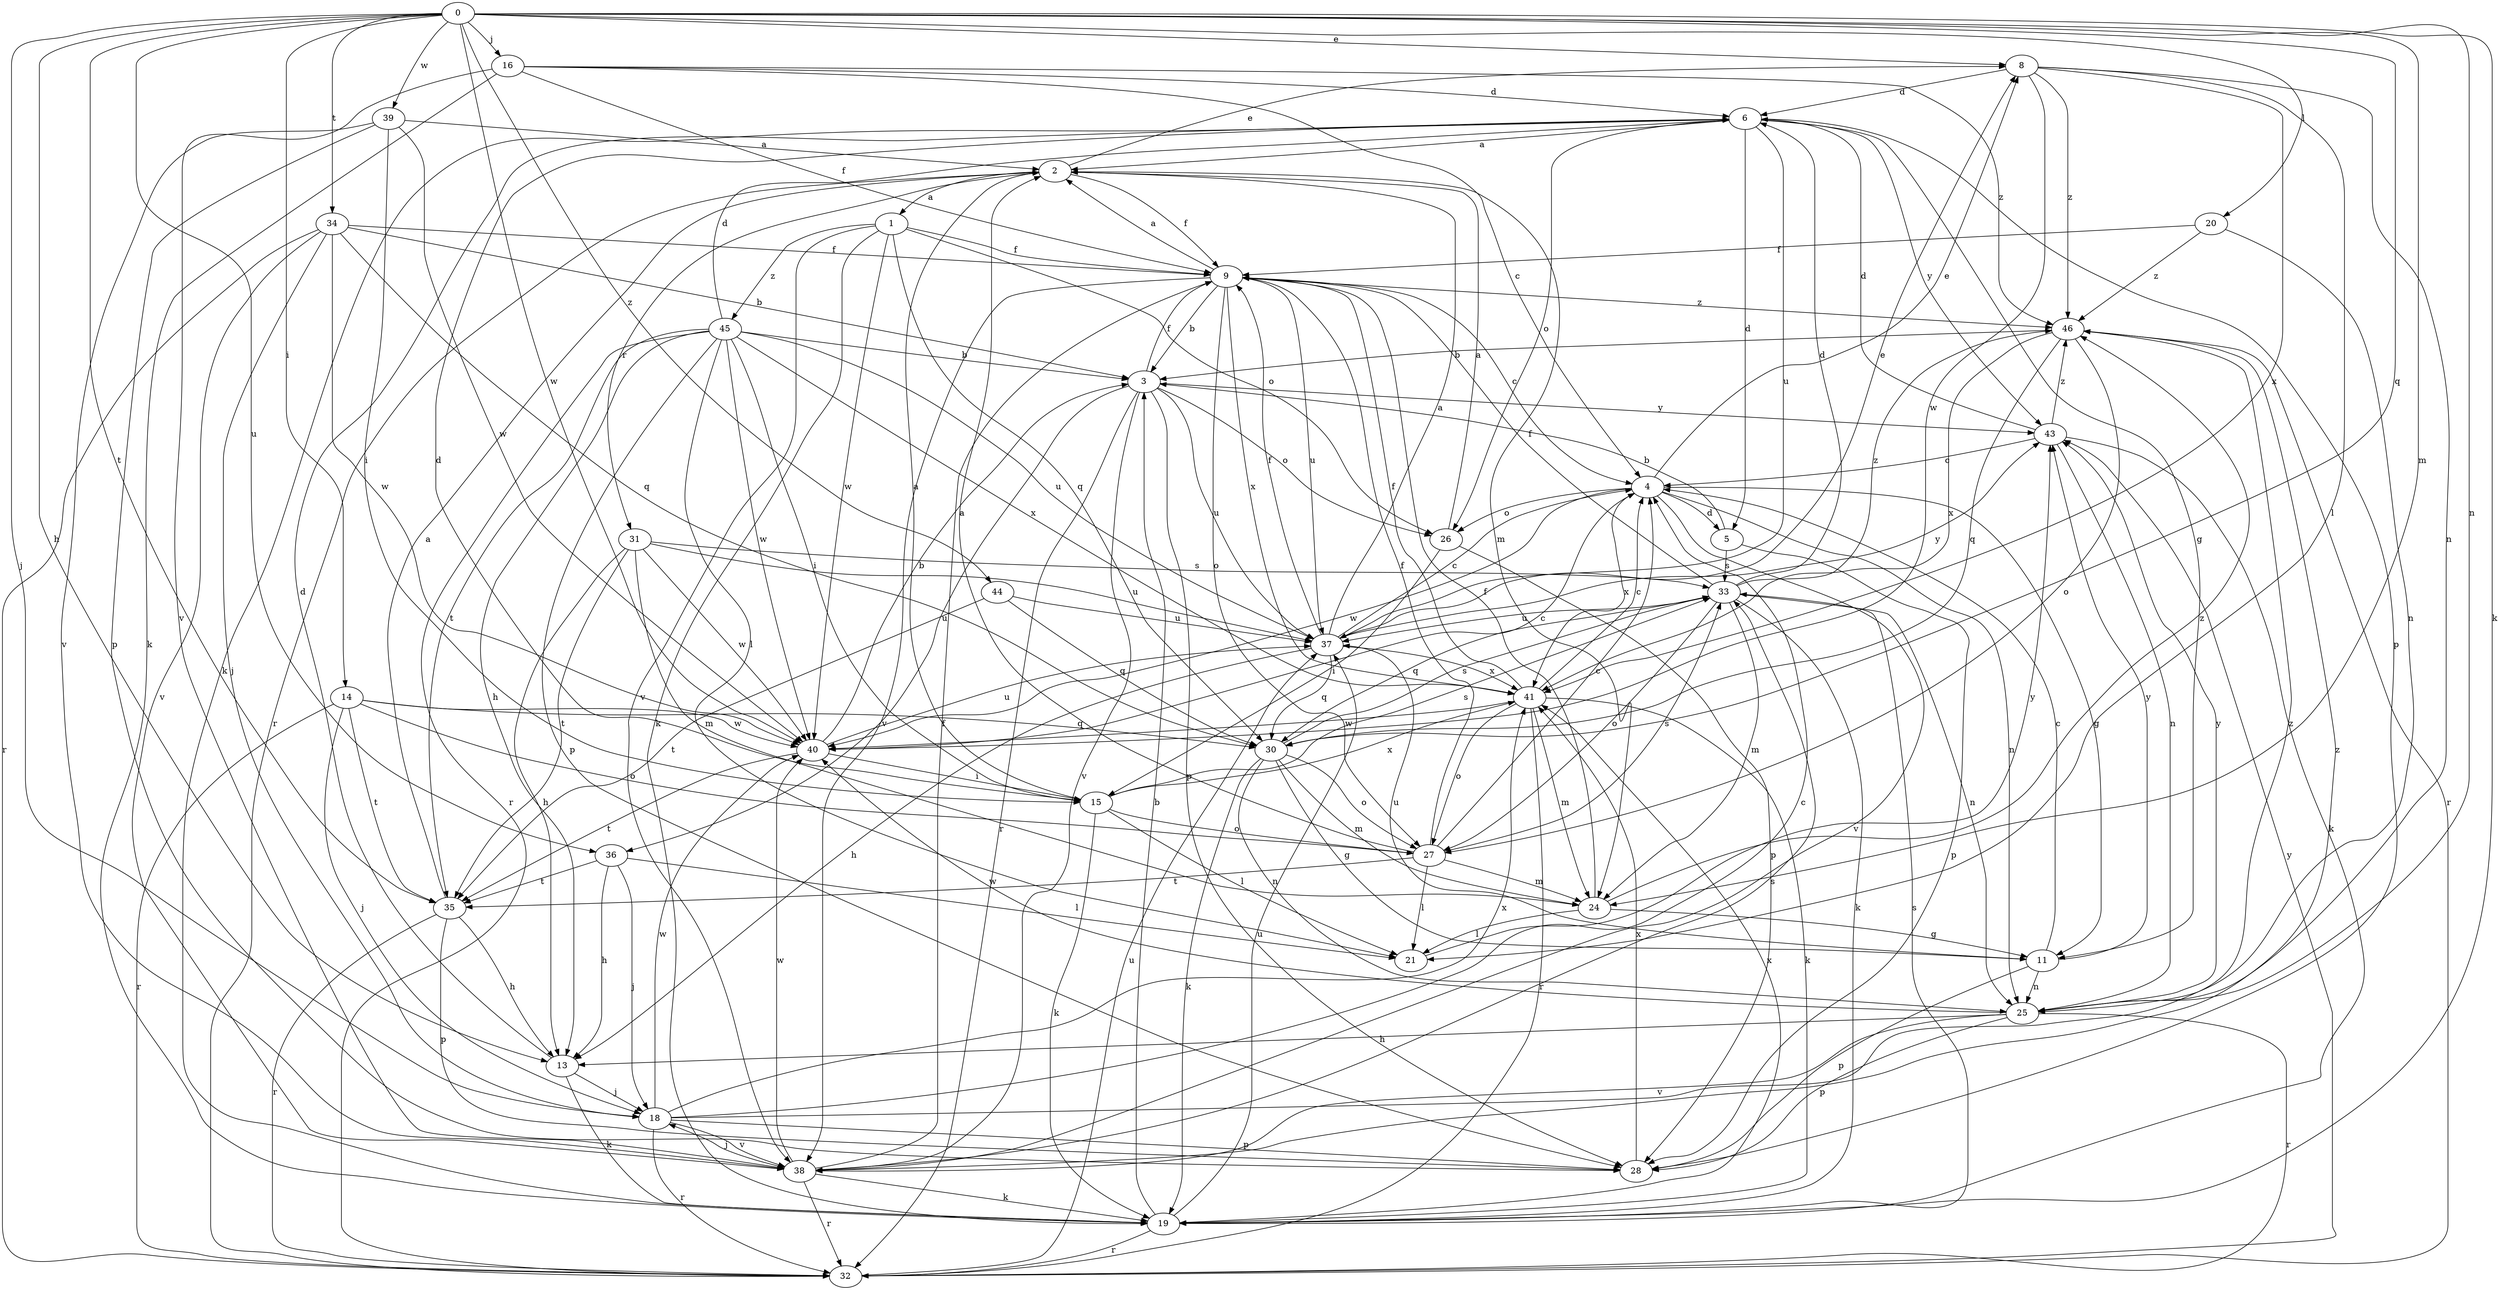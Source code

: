 strict digraph  {
0;
1;
2;
3;
4;
5;
6;
8;
9;
11;
13;
14;
15;
16;
18;
19;
20;
21;
24;
25;
26;
27;
28;
30;
31;
32;
33;
34;
35;
36;
37;
38;
39;
40;
41;
43;
44;
45;
46;
0 -> 8  [label=e];
0 -> 13  [label=h];
0 -> 14  [label=i];
0 -> 16  [label=j];
0 -> 18  [label=j];
0 -> 19  [label=k];
0 -> 20  [label=l];
0 -> 24  [label=m];
0 -> 25  [label=n];
0 -> 30  [label=q];
0 -> 34  [label=t];
0 -> 35  [label=t];
0 -> 36  [label=u];
0 -> 39  [label=w];
0 -> 40  [label=w];
0 -> 44  [label=z];
1 -> 9  [label=f];
1 -> 19  [label=k];
1 -> 26  [label=o];
1 -> 30  [label=q];
1 -> 38  [label=v];
1 -> 40  [label=w];
1 -> 45  [label=z];
2 -> 1  [label=a];
2 -> 8  [label=e];
2 -> 9  [label=f];
2 -> 24  [label=m];
2 -> 31  [label=r];
2 -> 32  [label=r];
3 -> 9  [label=f];
3 -> 26  [label=o];
3 -> 28  [label=p];
3 -> 32  [label=r];
3 -> 36  [label=u];
3 -> 37  [label=u];
3 -> 38  [label=v];
3 -> 43  [label=y];
4 -> 5  [label=d];
4 -> 8  [label=e];
4 -> 11  [label=g];
4 -> 25  [label=n];
4 -> 26  [label=o];
4 -> 38  [label=v];
4 -> 40  [label=w];
4 -> 41  [label=x];
5 -> 3  [label=b];
5 -> 28  [label=p];
5 -> 33  [label=s];
6 -> 2  [label=a];
6 -> 5  [label=d];
6 -> 11  [label=g];
6 -> 19  [label=k];
6 -> 26  [label=o];
6 -> 28  [label=p];
6 -> 37  [label=u];
6 -> 43  [label=y];
8 -> 6  [label=d];
8 -> 21  [label=l];
8 -> 25  [label=n];
8 -> 40  [label=w];
8 -> 41  [label=x];
8 -> 46  [label=z];
9 -> 2  [label=a];
9 -> 3  [label=b];
9 -> 4  [label=c];
9 -> 27  [label=o];
9 -> 37  [label=u];
9 -> 38  [label=v];
9 -> 41  [label=x];
9 -> 46  [label=z];
11 -> 4  [label=c];
11 -> 25  [label=n];
11 -> 28  [label=p];
11 -> 37  [label=u];
11 -> 43  [label=y];
13 -> 6  [label=d];
13 -> 18  [label=j];
13 -> 19  [label=k];
14 -> 18  [label=j];
14 -> 27  [label=o];
14 -> 30  [label=q];
14 -> 32  [label=r];
14 -> 35  [label=t];
14 -> 40  [label=w];
15 -> 2  [label=a];
15 -> 6  [label=d];
15 -> 19  [label=k];
15 -> 21  [label=l];
15 -> 27  [label=o];
15 -> 33  [label=s];
15 -> 41  [label=x];
16 -> 4  [label=c];
16 -> 6  [label=d];
16 -> 9  [label=f];
16 -> 19  [label=k];
16 -> 38  [label=v];
16 -> 46  [label=z];
18 -> 4  [label=c];
18 -> 28  [label=p];
18 -> 32  [label=r];
18 -> 38  [label=v];
18 -> 40  [label=w];
18 -> 41  [label=x];
18 -> 46  [label=z];
19 -> 3  [label=b];
19 -> 32  [label=r];
19 -> 33  [label=s];
19 -> 37  [label=u];
19 -> 41  [label=x];
20 -> 9  [label=f];
20 -> 25  [label=n];
20 -> 46  [label=z];
21 -> 43  [label=y];
24 -> 9  [label=f];
24 -> 11  [label=g];
24 -> 21  [label=l];
24 -> 46  [label=z];
25 -> 13  [label=h];
25 -> 28  [label=p];
25 -> 32  [label=r];
25 -> 38  [label=v];
25 -> 40  [label=w];
25 -> 43  [label=y];
26 -> 2  [label=a];
26 -> 15  [label=i];
26 -> 28  [label=p];
27 -> 2  [label=a];
27 -> 4  [label=c];
27 -> 9  [label=f];
27 -> 21  [label=l];
27 -> 24  [label=m];
27 -> 33  [label=s];
27 -> 35  [label=t];
28 -> 41  [label=x];
30 -> 11  [label=g];
30 -> 19  [label=k];
30 -> 24  [label=m];
30 -> 25  [label=n];
30 -> 27  [label=o];
30 -> 33  [label=s];
31 -> 13  [label=h];
31 -> 24  [label=m];
31 -> 33  [label=s];
31 -> 35  [label=t];
31 -> 37  [label=u];
31 -> 40  [label=w];
32 -> 37  [label=u];
32 -> 43  [label=y];
33 -> 6  [label=d];
33 -> 9  [label=f];
33 -> 19  [label=k];
33 -> 24  [label=m];
33 -> 25  [label=n];
33 -> 27  [label=o];
33 -> 30  [label=q];
33 -> 37  [label=u];
33 -> 46  [label=z];
34 -> 3  [label=b];
34 -> 9  [label=f];
34 -> 18  [label=j];
34 -> 30  [label=q];
34 -> 32  [label=r];
34 -> 38  [label=v];
34 -> 40  [label=w];
35 -> 2  [label=a];
35 -> 13  [label=h];
35 -> 28  [label=p];
35 -> 32  [label=r];
36 -> 13  [label=h];
36 -> 18  [label=j];
36 -> 21  [label=l];
36 -> 35  [label=t];
37 -> 2  [label=a];
37 -> 4  [label=c];
37 -> 8  [label=e];
37 -> 9  [label=f];
37 -> 13  [label=h];
37 -> 30  [label=q];
37 -> 41  [label=x];
37 -> 43  [label=y];
38 -> 9  [label=f];
38 -> 18  [label=j];
38 -> 19  [label=k];
38 -> 32  [label=r];
38 -> 33  [label=s];
38 -> 40  [label=w];
38 -> 46  [label=z];
39 -> 2  [label=a];
39 -> 15  [label=i];
39 -> 28  [label=p];
39 -> 38  [label=v];
39 -> 40  [label=w];
40 -> 3  [label=b];
40 -> 4  [label=c];
40 -> 15  [label=i];
40 -> 35  [label=t];
40 -> 37  [label=u];
41 -> 4  [label=c];
41 -> 9  [label=f];
41 -> 19  [label=k];
41 -> 24  [label=m];
41 -> 27  [label=o];
41 -> 32  [label=r];
41 -> 40  [label=w];
43 -> 4  [label=c];
43 -> 6  [label=d];
43 -> 19  [label=k];
43 -> 25  [label=n];
43 -> 46  [label=z];
44 -> 30  [label=q];
44 -> 35  [label=t];
44 -> 37  [label=u];
45 -> 3  [label=b];
45 -> 6  [label=d];
45 -> 13  [label=h];
45 -> 15  [label=i];
45 -> 21  [label=l];
45 -> 28  [label=p];
45 -> 32  [label=r];
45 -> 35  [label=t];
45 -> 37  [label=u];
45 -> 40  [label=w];
45 -> 41  [label=x];
46 -> 3  [label=b];
46 -> 27  [label=o];
46 -> 30  [label=q];
46 -> 32  [label=r];
46 -> 41  [label=x];
}
